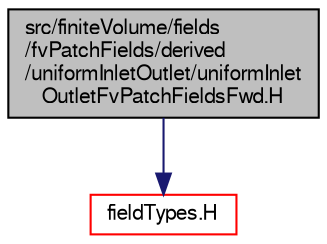 digraph "src/finiteVolume/fields/fvPatchFields/derived/uniformInletOutlet/uniformInletOutletFvPatchFieldsFwd.H"
{
  bgcolor="transparent";
  edge [fontname="FreeSans",fontsize="10",labelfontname="FreeSans",labelfontsize="10"];
  node [fontname="FreeSans",fontsize="10",shape=record];
  Node1 [label="src/finiteVolume/fields\l/fvPatchFields/derived\l/uniformInletOutlet/uniformInlet\lOutletFvPatchFieldsFwd.H",height=0.2,width=0.4,color="black", fillcolor="grey75", style="filled" fontcolor="black"];
  Node1 -> Node2 [color="midnightblue",fontsize="10",style="solid",fontname="FreeSans"];
  Node2 [label="fieldTypes.H",height=0.2,width=0.4,color="red",URL="$a07492.html",tooltip="Include the header files for all the primitive types that Fields are instantiated for..."];
}
